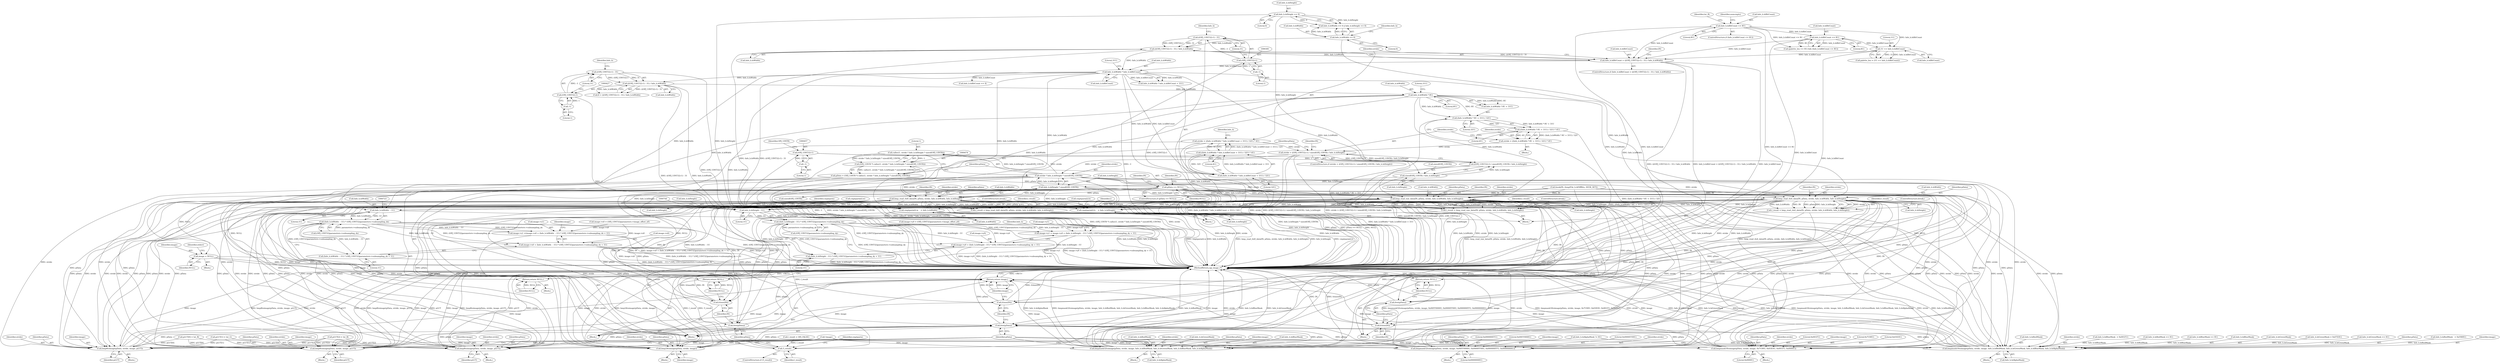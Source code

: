 digraph "0_openjpeg_da940424816e11d624362ce080bc026adffa26e8@API" {
"1000475" [label="(Call,calloc(1, stride * Info_h.biHeight * sizeof(OPJ_UINT8)))"];
"1000477" [label="(Call,stride * Info_h.biHeight * sizeof(OPJ_UINT8))"];
"1000453" [label="(Call,stride > ((OPJ_UINT32)-1) / sizeof(OPJ_UINT8) / Info_h.biHeight)"];
"1000393" [label="(Call,stride = ((Info_h.biWidth * Info_h.biBitCount + 31U) / 32U) * 4U)"];
"1000395" [label="(Call,((Info_h.biWidth * Info_h.biBitCount + 31U) / 32U) * 4U)"];
"1000396" [label="(Call,(Info_h.biWidth * Info_h.biBitCount + 31U) / 32U)"];
"1000398" [label="(Call,Info_h.biWidth * Info_h.biBitCount)"];
"1000378" [label="(Call,(((OPJ_UINT32)-1) - 31) / Info_h.biWidth)"];
"1000379" [label="(Call,((OPJ_UINT32)-1) - 31)"];
"1000380" [label="(Call,(OPJ_UINT32)-1)"];
"1000382" [label="(Call,-1)"];
"1000358" [label="(Call,Info_h.biWidth == 0)"];
"1000374" [label="(Call,Info_h.biBitCount > (((OPJ_UINT32)-1) - 31) / Info_h.biWidth)"];
"1000253" [label="(Call,1U << Info_h.biBitCount)"];
"1000205" [label="(Call,Info_h.biBitCount <= 8U)"];
"1000245" [label="(Call,Info_h.biBitCount <= 8U)"];
"1000439" [label="(Call,stride = ((Info_h.biWidth * 8U + 31U) / 32U) * 4U)"];
"1000441" [label="(Call,((Info_h.biWidth * 8U + 31U) / 32U) * 4U)"];
"1000442" [label="(Call,(Info_h.biWidth * 8U + 31U) / 32U)"];
"1000444" [label="(Call,Info_h.biWidth * 8U)"];
"1000424" [label="(Call,(((OPJ_UINT32)-1) - 31) / Info_h.biWidth)"];
"1000425" [label="(Call,((OPJ_UINT32)-1) - 31)"];
"1000426" [label="(Call,(OPJ_UINT32)-1)"];
"1000428" [label="(Call,-1)"];
"1000455" [label="(Call,((OPJ_UINT32)-1) / sizeof(OPJ_UINT8) / Info_h.biHeight)"];
"1000456" [label="(Call,(OPJ_UINT32)-1)"];
"1000458" [label="(Call,-1)"];
"1000460" [label="(Call,sizeof(OPJ_UINT8) / Info_h.biHeight)"];
"1000363" [label="(Call,Info_h.biHeight == 0)"];
"1000479" [label="(Call,Info_h.biHeight * sizeof(OPJ_UINT8))"];
"1000473" [label="(Call,(OPJ_UINT8 *) calloc(1, stride * Info_h.biHeight * sizeof(OPJ_UINT8)))"];
"1000471" [label="(Call,pData = (OPJ_UINT8 *) calloc(1, stride * Info_h.biHeight * sizeof(OPJ_UINT8)))"];
"1000486" [label="(Call,pData == NULL)"];
"1000492" [label="(Return,return NULL;)"];
"1000515" [label="(Call,bmp_read_raw_data(IN, pData, stride, Info_h.biWidth, Info_h.biHeight))"];
"1000513" [label="(Call,l_result = bmp_read_raw_data(IN, pData, stride, Info_h.biWidth, Info_h.biHeight))"];
"1000563" [label="(Call,!l_result)"];
"1000566" [label="(Call,free(pData))"];
"1000568" [label="(Call,fclose(IN))"];
"1000633" [label="(Call,cmptparm[i].w    = Info_h.biWidth)"];
"1000642" [label="(Call,cmptparm[i].h    = Info_h.biHeight)"];
"1000669" [label="(Call,fclose(IN))"];
"1000671" [label="(Call,free(pData))"];
"1000717" [label="(Call,Info_h.biWidth  - 1U)"];
"1000716" [label="(Call,(Info_h.biWidth  - 1U) * (OPJ_UINT32)parameters->subsampling_dx)"];
"1000707" [label="(Call,image->x1 =\timage->x0 + (Info_h.biWidth  - 1U) * (OPJ_UINT32)parameters->subsampling_dx + 1U)"];
"1000711" [label="(Call,image->x0 + (Info_h.biWidth  - 1U) * (OPJ_UINT32)parameters->subsampling_dx + 1U)"];
"1000715" [label="(Call,(Info_h.biWidth  - 1U) * (OPJ_UINT32)parameters->subsampling_dx + 1U)"];
"1000738" [label="(Call,Info_h.biHeight - 1U)"];
"1000737" [label="(Call,(Info_h.biHeight - 1U) * (OPJ_UINT32)parameters->subsampling_dy)"];
"1000728" [label="(Call,image->y1 = image->y0 + (Info_h.biHeight - 1U) * (OPJ_UINT32)parameters->subsampling_dy + 1U)"];
"1000732" [label="(Call,image->y0 + (Info_h.biHeight - 1U) * (OPJ_UINT32)parameters->subsampling_dy + 1U)"];
"1000736" [label="(Call,(Info_h.biHeight - 1U) * (OPJ_UINT32)parameters->subsampling_dy + 1U)"];
"1000762" [label="(Call,bmp24toimage(pData, stride, image))"];
"1000974" [label="(Call,free(pData))"];
"1000978" [label="(Return,return image;)"];
"1000780" [label="(Call,bmp8toimage(pData, stride, image, pLUT))"];
"1000799" [label="(Call,bmp8toimage(pData, stride, image, pLUT))"];
"1000818" [label="(Call,bmp8toimage(pData, stride, image, pLUT))"];
"1000837" [label="(Call,bmpmask32toimage(pData, stride, image, 0x00FF0000U, 0x0000FF00U, 0x000000FFU, 0x00000000U))"];
"1000859" [label="(Call,bmpmask32toimage(pData, stride, image, Info_h.biRedMask, Info_h.biGreenMask, Info_h.biBlueMask, Info_h.biAlphaMask))"];
"1000889" [label="(Call,bmpmask16toimage(pData, stride, image, 0x7C00U, 0x03E0U, 0x001FU, 0x0000U))"];
"1000945" [label="(Call,bmpmask16toimage(pData, stride, image, Info_h.biRedMask, Info_h.biGreenMask, Info_h.biBlueMask, Info_h.biAlphaMask))"];
"1000976" [label="(Call,fclose(IN))"];
"1000529" [label="(Call,bmp_read_rle8_data(IN, pData, stride, Info_h.biWidth, Info_h.biHeight))"];
"1000527" [label="(Call,l_result = bmp_read_rle8_data(IN, pData, stride, Info_h.biWidth, Info_h.biHeight))"];
"1000543" [label="(Call,bmp_read_rle4_data(IN, pData, stride, Info_h.biWidth, Info_h.biHeight))"];
"1000541" [label="(Call,l_result = bmp_read_rle4_data(IN, pData, stride, Info_h.biWidth, Info_h.biHeight))"];
"1000570" [label="(Return,return NULL;)"];
"1000673" [label="(Return,return NULL;)"];
"1000965" [label="(Call,image = NULL)"];
"1000779" [label="(Block,)"];
"1000742" [label="(Literal,1U)"];
"1000533" [label="(Call,Info_h.biWidth)"];
"1000645" [label="(Identifier,cmptparm)"];
"1000339" [label="(Identifier,numcmpts)"];
"1000568" [label="(Call,fclose(IN))"];
"1000412" [label="(Identifier,Info_h)"];
"1000780" [label="(Call,bmp8toimage(pData, stride, image, pLUT))"];
"1000546" [label="(Identifier,stride)"];
"1000255" [label="(Call,Info_h.biBitCount)"];
"1000541" [label="(Call,l_result = bmp_read_rle4_data(IN, pData, stride, Info_h.biWidth, Info_h.biHeight))"];
"1000977" [label="(Identifier,IN)"];
"1000913" [label="(Call,Info_h.biRedMask == 0U)"];
"1000966" [label="(Identifier,image)"];
"1000246" [label="(Call,Info_h.biBitCount)"];
"1000539" [label="(ControlStructure,break;)"];
"1000732" [label="(Call,image->y0 + (Info_h.biHeight - 1U) * (OPJ_UINT32)parameters->subsampling_dy + 1U)"];
"1000728" [label="(Call,image->y1 = image->y0 + (Info_h.biHeight - 1U) * (OPJ_UINT32)parameters->subsampling_dy + 1U)"];
"1000495" [label="(Identifier,IN)"];
"1000448" [label="(Literal,8U)"];
"1000488" [label="(Identifier,NULL)"];
"1000782" [label="(Identifier,stride)"];
"1000406" [label="(Literal,32U)"];
"1000801" [label="(Identifier,stride)"];
"1000563" [label="(Call,!l_result)"];
"1000515" [label="(Call,bmp_read_raw_data(IN, pData, stride, Info_h.biWidth, Info_h.biHeight))"];
"1000890" [label="(Identifier,pData)"];
"1000924" [label="(Call,Info_h.biBlueMask == 0U)"];
"1000386" [label="(Identifier,Info_h)"];
"1000489" [label="(Block,)"];
"1000858" [label="(Block,)"];
"1000530" [label="(Identifier,IN)"];
"1000444" [label="(Call,Info_h.biWidth * 8U)"];
"1000711" [label="(Call,image->x0 + (Info_h.biWidth  - 1U) * (OPJ_UINT32)parameters->subsampling_dx + 1U)"];
"1000910" [label="(Block,)"];
"1000861" [label="(Identifier,stride)"];
"1000462" [label="(Identifier,OPJ_UINT8)"];
"1000443" [label="(Call,Info_h.biWidth * 8U + 31U)"];
"1000689" [label="(Call,image->x0 = (OPJ_UINT32)parameters->image_offset_x0)"];
"1000359" [label="(Call,Info_h.biWidth)"];
"1000838" [label="(Identifier,pData)"];
"1000570" [label="(Return,return NULL;)"];
"1000836" [label="(Block,)"];
"1000753" [label="(Identifier,Info_h)"];
"1000367" [label="(Literal,0)"];
"1000955" [label="(Call,Info_h.biBlueMask)"];
"1000974" [label="(Call,free(pData))"];
"1000249" [label="(Literal,8U)"];
"1000566" [label="(Call,free(pData))"];
"1000891" [label="(Identifier,stride)"];
"1000124" [label="(Block,)"];
"1000430" [label="(Literal,31)"];
"1000707" [label="(Call,image->x1 =\timage->x0 + (Info_h.biWidth  - 1U) * (OPJ_UINT32)parameters->subsampling_dx + 1U)"];
"1000442" [label="(Call,(Info_h.biWidth * 8U + 31U) / 32U)"];
"1000424" [label="(Call,(((OPJ_UINT32)-1) - 31) / Info_h.biWidth)"];
"1000762" [label="(Call,bmp24toimage(pData, stride, image))"];
"1000397" [label="(Call,Info_h.biWidth * Info_h.biBitCount + 31U)"];
"1000456" [label="(Call,(OPJ_UINT32)-1)"];
"1000818" [label="(Call,bmp8toimage(pData, stride, image, pLUT))"];
"1000761" [label="(Block,)"];
"1000571" [label="(Identifier,NULL)"];
"1000516" [label="(Identifier,IN)"];
"1000384" [label="(Literal,31)"];
"1000952" [label="(Call,Info_h.biGreenMask)"];
"1000440" [label="(Identifier,stride)"];
"1000718" [label="(Call,Info_h.biWidth)"];
"1000975" [label="(Identifier,pData)"];
"1000562" [label="(ControlStructure,if (!l_result))"];
"1000410" [label="(Call,Info_h.biBitCount == 4)"];
"1000483" [label="(Call,sizeof(OPJ_UINT8))"];
"1000477" [label="(Call,stride * Info_h.biHeight * sizeof(OPJ_UINT8))"];
"1000748" [label="(Literal,1U)"];
"1000522" [label="(Call,Info_h.biHeight)"];
"1000666" [label="(Call,!image)"];
"1000965" [label="(Call,image = NULL)"];
"1000379" [label="(Call,((OPJ_UINT32)-1) - 31)"];
"1000945" [label="(Call,bmpmask16toimage(pData, stride, image, Info_h.biRedMask, Info_h.biGreenMask, Info_h.biBlueMask, Info_h.biAlphaMask))"];
"1000491" [label="(Identifier,IN)"];
"1000980" [label="(MethodReturn,opj_image_t*)"];
"1000472" [label="(Identifier,pData)"];
"1000452" [label="(ControlStructure,if (stride > ((OPJ_UINT32)-1) / sizeof(OPJ_UINT8) / Info_h.biHeight))"];
"1000478" [label="(Identifier,stride)"];
"1000380" [label="(Call,(OPJ_UINT32)-1)"];
"1000518" [label="(Identifier,stride)"];
"1000493" [label="(Identifier,NULL)"];
"1000363" [label="(Call,Info_h.biHeight == 0)"];
"1000162" [label="(Call,pLUT[2] = lut_B)"];
"1000866" [label="(Call,Info_h.biGreenMask)"];
"1000519" [label="(Call,Info_h.biWidth)"];
"1000485" [label="(ControlStructure,if (pData == NULL))"];
"1000536" [label="(Call,Info_h.biHeight)"];
"1000547" [label="(Call,Info_h.biWidth)"];
"1000935" [label="(Call,Info_h.biGreenMask = 0x07E0U)"];
"1000783" [label="(Identifier,image)"];
"1000375" [label="(Call,Info_h.biBitCount)"];
"1000958" [label="(Call,Info_h.biAlphaMask)"];
"1000729" [label="(Call,image->y1)"];
"1000860" [label="(Identifier,pData)"];
"1000390" [label="(Identifier,IN)"];
"1000396" [label="(Call,(Info_h.biWidth * Info_h.biBitCount + 31U) / 32U)"];
"1000206" [label="(Call,Info_h.biBitCount)"];
"1000784" [label="(Identifier,pLUT)"];
"1000393" [label="(Call,stride = ((Info_h.biWidth * Info_h.biBitCount + 31U) / 32U) * 4U)"];
"1000821" [label="(Identifier,image)"];
"1000455" [label="(Call,((OPJ_UINT32)-1) / sizeof(OPJ_UINT8) / Info_h.biHeight)"];
"1000844" [label="(Literal,0x00000000U)"];
"1000460" [label="(Call,sizeof(OPJ_UINT8) / Info_h.biHeight)"];
"1000588" [label="(Identifier,i)"];
"1000896" [label="(Literal,0x0000U)"];
"1000475" [label="(Call,calloc(1, stride * Info_h.biHeight * sizeof(OPJ_UINT8)))"];
"1000545" [label="(Identifier,pData)"];
"1000919" [label="(Call,Info_h.biGreenMask == 0U)"];
"1000451" [label="(Literal,4U)"];
"1000716" [label="(Call,(Info_h.biWidth  - 1U) * (OPJ_UINT32)parameters->subsampling_dx)"];
"1000764" [label="(Identifier,stride)"];
"1000736" [label="(Call,(Info_h.biHeight - 1U) * (OPJ_UINT32)parameters->subsampling_dy + 1U)"];
"1000487" [label="(Identifier,pData)"];
"1000765" [label="(Identifier,image)"];
"1000402" [label="(Call,Info_h.biBitCount)"];
"1000479" [label="(Call,Info_h.biHeight * sizeof(OPJ_UINT8))"];
"1000589" [label="(Block,)"];
"1000862" [label="(Identifier,image)"];
"1000843" [label="(Literal,0x000000FFU)"];
"1000895" [label="(Literal,0x001FU)"];
"1000962" [label="(Block,)"];
"1000480" [label="(Call,Info_h.biHeight)"];
"1000445" [label="(Call,Info_h.biWidth)"];
"1000841" [label="(Literal,0x00FF0000U)"];
"1000394" [label="(Identifier,stride)"];
"1000840" [label="(Identifier,image)"];
"1000763" [label="(Identifier,pData)"];
"1000431" [label="(Call,Info_h.biWidth)"];
"1000708" [label="(Call,image->x1)"];
"1000803" [label="(Identifier,pLUT)"];
"1000498" [label="(Call,fseek(IN, (long)File_h.bfOffBits, SEEK_SET))"];
"1000820" [label="(Identifier,stride)"];
"1000733" [label="(Call,image->y0)"];
"1000373" [label="(ControlStructure,if (Info_h.biBitCount > (((OPJ_UINT32)-1) - 31) / Info_h.biWidth))"];
"1000544" [label="(Identifier,IN)"];
"1000967" [label="(Identifier,NULL)"];
"1000425" [label="(Call,((OPJ_UINT32)-1) - 31)"];
"1000553" [label="(ControlStructure,break;)"];
"1000426" [label="(Call,(OPJ_UINT32)-1)"];
"1000458" [label="(Call,-1)"];
"1000205" [label="(Call,Info_h.biBitCount <= 8U)"];
"1000668" [label="(Block,)"];
"1000441" [label="(Call,((Info_h.biWidth * 8U + 31U) / 32U) * 4U)"];
"1000639" [label="(Call,Info_h.biWidth)"];
"1000892" [label="(Identifier,image)"];
"1000869" [label="(Call,Info_h.biBlueMask)"];
"1000449" [label="(Literal,31U)"];
"1000532" [label="(Identifier,stride)"];
"1000737" [label="(Call,(Info_h.biHeight - 1U) * (OPJ_UINT32)parameters->subsampling_dy)"];
"1000529" [label="(Call,bmp_read_rle8_data(IN, pData, stride, Info_h.biWidth, Info_h.biHeight))"];
"1000670" [label="(Identifier,IN)"];
"1000802" [label="(Identifier,image)"];
"1000819" [label="(Identifier,pData)"];
"1000669" [label="(Call,fclose(IN))"];
"1000564" [label="(Identifier,l_result)"];
"1000514" [label="(Identifier,l_result)"];
"1000946" [label="(Identifier,pData)"];
"1000429" [label="(Literal,1)"];
"1000888" [label="(Block,)"];
"1000799" [label="(Call,bmp8toimage(pData, stride, image, pLUT))"];
"1000378" [label="(Call,(((OPJ_UINT32)-1) - 31) / Info_h.biWidth)"];
"1000241" [label="(Call,(palette_len == 0U) && (Info_h.biBitCount <= 8U))"];
"1000476" [label="(Literal,1)"];
"1000428" [label="(Call,-1)"];
"1000712" [label="(Call,image->x0)"];
"1000405" [label="(Literal,31U)"];
"1000253" [label="(Call,1U << Info_h.biBitCount)"];
"1000800" [label="(Identifier,pData)"];
"1000721" [label="(Literal,1U)"];
"1000842" [label="(Literal,0x0000FF00U)"];
"1000674" [label="(Identifier,NULL)"];
"1000930" [label="(Call,Info_h.biRedMask   = 0xF800U)"];
"1000633" [label="(Call,cmptparm[i].w    = Info_h.biWidth)"];
"1000517" [label="(Identifier,pData)"];
"1000245" [label="(Call,Info_h.biBitCount <= 8U)"];
"1000357" [label="(Call,Info_h.biWidth == 0 || Info_h.biHeight == 0)"];
"1000673" [label="(Return,return NULL;)"];
"1000450" [label="(Literal,32U)"];
"1000822" [label="(Identifier,pLUT)"];
"1000157" [label="(Call,pLUT[1] = lut_G)"];
"1000859" [label="(Call,bmpmask32toimage(pData, stride, image, Info_h.biRedMask, Info_h.biGreenMask, Info_h.biBlueMask, Info_h.biAlphaMask))"];
"1000969" [label="(Identifier,stderr)"];
"1000439" [label="(Call,stride = ((Info_h.biWidth * 8U + 31U) / 32U) * 4U)"];
"1000717" [label="(Call,Info_h.biWidth  - 1U)"];
"1000698" [label="(Call,image->y0 = (OPJ_UINT32)parameters->image_offset_y0)"];
"1000492" [label="(Return,return NULL;)"];
"1000463" [label="(Call,Info_h.biHeight)"];
"1000722" [label="(Call,(OPJ_UINT32)parameters->subsampling_dx)"];
"1000209" [label="(Literal,8U)"];
"1000525" [label="(ControlStructure,break;)"];
"1000727" [label="(Literal,1U)"];
"1000382" [label="(Call,-1)"];
"1000558" [label="(Call,l_result = OPJ_FALSE)"];
"1000642" [label="(Call,cmptparm[i].h    = Info_h.biHeight)"];
"1000738" [label="(Call,Info_h.biHeight - 1U)"];
"1000893" [label="(Literal,0x7C00U)"];
"1000543" [label="(Call,bmp_read_rle4_data(IN, pData, stride, Info_h.biWidth, Info_h.biHeight))"];
"1000468" [label="(Identifier,IN)"];
"1000422" [label="(Call,8 > (((OPJ_UINT32)-1) - 31) / Info_h.biWidth)"];
"1000527" [label="(Call,l_result = bmp_read_rle8_data(IN, pData, stride, Info_h.biWidth, Info_h.biHeight))"];
"1000398" [label="(Call,Info_h.biWidth * Info_h.biBitCount)"];
"1000978" [label="(Return,return image;)"];
"1000743" [label="(Call,(OPJ_UINT32)parameters->subsampling_dy)"];
"1000364" [label="(Call,Info_h.biHeight)"];
"1000565" [label="(Block,)"];
"1000817" [label="(Block,)"];
"1000948" [label="(Identifier,image)"];
"1000569" [label="(Identifier,IN)"];
"1000471" [label="(Call,pData = (OPJ_UINT8 *) calloc(1, stride * Info_h.biHeight * sizeof(OPJ_UINT8)))"];
"1000407" [label="(Literal,4U)"];
"1000531" [label="(Identifier,pData)"];
"1000383" [label="(Literal,1)"];
"1000839" [label="(Identifier,stride)"];
"1000949" [label="(Call,Info_h.biRedMask)"];
"1000214" [label="(Identifier,lut_R)"];
"1000348" [label="(Call,Info_h.biAlphaMask != 0U)"];
"1000454" [label="(Identifier,stride)"];
"1000567" [label="(Identifier,pData)"];
"1000715" [label="(Call,(Info_h.biWidth  - 1U) * (OPJ_UINT32)parameters->subsampling_dx + 1U)"];
"1000513" [label="(Call,l_result = bmp_read_raw_data(IN, pData, stride, Info_h.biWidth, Info_h.biHeight))"];
"1000575" [label="(Identifier,cmptparm)"];
"1000251" [label="(Call,palette_len = (1U << Info_h.biBitCount))"];
"1000254" [label="(Literal,1U)"];
"1000798" [label="(Block,)"];
"1000542" [label="(Identifier,l_result)"];
"1000634" [label="(Call,cmptparm[i].w)"];
"1000432" [label="(Identifier,Info_h)"];
"1000459" [label="(Literal,1)"];
"1000894" [label="(Literal,0x03E0U)"];
"1000453" [label="(Call,stride > ((OPJ_UINT32)-1) / sizeof(OPJ_UINT8) / Info_h.biHeight)"];
"1000362" [label="(Literal,0)"];
"1000399" [label="(Call,Info_h.biWidth)"];
"1000486" [label="(Call,pData == NULL)"];
"1000979" [label="(Identifier,image)"];
"1000152" [label="(Call,pLUT[0] = lut_R)"];
"1000550" [label="(Call,Info_h.biHeight)"];
"1000420" [label="(Block,)"];
"1000781" [label="(Identifier,pData)"];
"1000385" [label="(Call,Info_h.biWidth)"];
"1000643" [label="(Call,cmptparm[i].h)"];
"1000872" [label="(Call,Info_h.biAlphaMask)"];
"1000889" [label="(Call,bmpmask16toimage(pData, stride, image, 0x7C00U, 0x03E0U, 0x001FU, 0x0000U))"];
"1000358" [label="(Call,Info_h.biWidth == 0)"];
"1000739" [label="(Call,Info_h.biHeight)"];
"1000837" [label="(Call,bmpmask32toimage(pData, stride, image, 0x00FF0000U, 0x0000FF00U, 0x000000FFU, 0x00000000U))"];
"1000648" [label="(Call,Info_h.biHeight)"];
"1000947" [label="(Identifier,stride)"];
"1000940" [label="(Call,Info_h.biBlueMask  = 0x001FU)"];
"1000671" [label="(Call,free(pData))"];
"1000730" [label="(Identifier,image)"];
"1000473" [label="(Call,(OPJ_UINT8 *) calloc(1, stride * Info_h.biHeight * sizeof(OPJ_UINT8)))"];
"1000510" [label="(Block,)"];
"1000863" [label="(Call,Info_h.biRedMask)"];
"1000461" [label="(Call,sizeof(OPJ_UINT8))"];
"1000204" [label="(ControlStructure,if (Info_h.biBitCount <= 8U))"];
"1000365" [label="(Identifier,Info_h)"];
"1000976" [label="(Call,fclose(IN))"];
"1000528" [label="(Identifier,l_result)"];
"1000374" [label="(Call,Info_h.biBitCount > (((OPJ_UINT32)-1) - 31) / Info_h.biWidth)"];
"1000395" [label="(Call,((Info_h.biWidth * Info_h.biBitCount + 31U) / 32U) * 4U)"];
"1000672" [label="(Identifier,pData)"];
"1000475" -> "1000473"  [label="AST: "];
"1000475" -> "1000477"  [label="CFG: "];
"1000476" -> "1000475"  [label="AST: "];
"1000477" -> "1000475"  [label="AST: "];
"1000473" -> "1000475"  [label="CFG: "];
"1000475" -> "1000980"  [label="DDG: stride * Info_h.biHeight * sizeof(OPJ_UINT8)"];
"1000475" -> "1000473"  [label="DDG: 1"];
"1000475" -> "1000473"  [label="DDG: stride * Info_h.biHeight * sizeof(OPJ_UINT8)"];
"1000477" -> "1000475"  [label="DDG: stride"];
"1000477" -> "1000475"  [label="DDG: Info_h.biHeight * sizeof(OPJ_UINT8)"];
"1000477" -> "1000479"  [label="CFG: "];
"1000478" -> "1000477"  [label="AST: "];
"1000479" -> "1000477"  [label="AST: "];
"1000477" -> "1000980"  [label="DDG: Info_h.biHeight * sizeof(OPJ_UINT8)"];
"1000477" -> "1000980"  [label="DDG: stride"];
"1000453" -> "1000477"  [label="DDG: stride"];
"1000479" -> "1000477"  [label="DDG: Info_h.biHeight"];
"1000477" -> "1000515"  [label="DDG: stride"];
"1000477" -> "1000529"  [label="DDG: stride"];
"1000477" -> "1000543"  [label="DDG: stride"];
"1000477" -> "1000762"  [label="DDG: stride"];
"1000477" -> "1000780"  [label="DDG: stride"];
"1000477" -> "1000799"  [label="DDG: stride"];
"1000477" -> "1000818"  [label="DDG: stride"];
"1000477" -> "1000837"  [label="DDG: stride"];
"1000477" -> "1000859"  [label="DDG: stride"];
"1000477" -> "1000889"  [label="DDG: stride"];
"1000477" -> "1000945"  [label="DDG: stride"];
"1000453" -> "1000452"  [label="AST: "];
"1000453" -> "1000455"  [label="CFG: "];
"1000454" -> "1000453"  [label="AST: "];
"1000455" -> "1000453"  [label="AST: "];
"1000468" -> "1000453"  [label="CFG: "];
"1000472" -> "1000453"  [label="CFG: "];
"1000453" -> "1000980"  [label="DDG: ((OPJ_UINT32)-1) / sizeof(OPJ_UINT8) / Info_h.biHeight"];
"1000453" -> "1000980"  [label="DDG: stride > ((OPJ_UINT32)-1) / sizeof(OPJ_UINT8) / Info_h.biHeight"];
"1000453" -> "1000980"  [label="DDG: stride"];
"1000393" -> "1000453"  [label="DDG: stride"];
"1000439" -> "1000453"  [label="DDG: stride"];
"1000455" -> "1000453"  [label="DDG: (OPJ_UINT32)-1"];
"1000455" -> "1000453"  [label="DDG: sizeof(OPJ_UINT8) / Info_h.biHeight"];
"1000393" -> "1000124"  [label="AST: "];
"1000393" -> "1000395"  [label="CFG: "];
"1000394" -> "1000393"  [label="AST: "];
"1000395" -> "1000393"  [label="AST: "];
"1000412" -> "1000393"  [label="CFG: "];
"1000393" -> "1000980"  [label="DDG: stride"];
"1000393" -> "1000980"  [label="DDG: ((Info_h.biWidth * Info_h.biBitCount + 31U) / 32U) * 4U"];
"1000395" -> "1000393"  [label="DDG: (Info_h.biWidth * Info_h.biBitCount + 31U) / 32U"];
"1000395" -> "1000393"  [label="DDG: 4U"];
"1000395" -> "1000407"  [label="CFG: "];
"1000396" -> "1000395"  [label="AST: "];
"1000407" -> "1000395"  [label="AST: "];
"1000395" -> "1000980"  [label="DDG: (Info_h.biWidth * Info_h.biBitCount + 31U) / 32U"];
"1000396" -> "1000395"  [label="DDG: Info_h.biWidth * Info_h.biBitCount + 31U"];
"1000396" -> "1000395"  [label="DDG: 32U"];
"1000396" -> "1000406"  [label="CFG: "];
"1000397" -> "1000396"  [label="AST: "];
"1000406" -> "1000396"  [label="AST: "];
"1000407" -> "1000396"  [label="CFG: "];
"1000396" -> "1000980"  [label="DDG: Info_h.biWidth * Info_h.biBitCount + 31U"];
"1000398" -> "1000396"  [label="DDG: Info_h.biWidth"];
"1000398" -> "1000396"  [label="DDG: Info_h.biBitCount"];
"1000398" -> "1000397"  [label="AST: "];
"1000398" -> "1000402"  [label="CFG: "];
"1000399" -> "1000398"  [label="AST: "];
"1000402" -> "1000398"  [label="AST: "];
"1000405" -> "1000398"  [label="CFG: "];
"1000398" -> "1000980"  [label="DDG: Info_h.biWidth"];
"1000398" -> "1000397"  [label="DDG: Info_h.biWidth"];
"1000398" -> "1000397"  [label="DDG: Info_h.biBitCount"];
"1000378" -> "1000398"  [label="DDG: Info_h.biWidth"];
"1000374" -> "1000398"  [label="DDG: Info_h.biBitCount"];
"1000398" -> "1000410"  [label="DDG: Info_h.biBitCount"];
"1000398" -> "1000424"  [label="DDG: Info_h.biWidth"];
"1000398" -> "1000515"  [label="DDG: Info_h.biWidth"];
"1000398" -> "1000529"  [label="DDG: Info_h.biWidth"];
"1000398" -> "1000543"  [label="DDG: Info_h.biWidth"];
"1000398" -> "1000633"  [label="DDG: Info_h.biWidth"];
"1000398" -> "1000717"  [label="DDG: Info_h.biWidth"];
"1000378" -> "1000374"  [label="AST: "];
"1000378" -> "1000385"  [label="CFG: "];
"1000379" -> "1000378"  [label="AST: "];
"1000385" -> "1000378"  [label="AST: "];
"1000374" -> "1000378"  [label="CFG: "];
"1000378" -> "1000980"  [label="DDG: ((OPJ_UINT32)-1) - 31"];
"1000378" -> "1000980"  [label="DDG: Info_h.biWidth"];
"1000378" -> "1000374"  [label="DDG: ((OPJ_UINT32)-1) - 31"];
"1000378" -> "1000374"  [label="DDG: Info_h.biWidth"];
"1000379" -> "1000378"  [label="DDG: (OPJ_UINT32)-1"];
"1000379" -> "1000378"  [label="DDG: 31"];
"1000358" -> "1000378"  [label="DDG: Info_h.biWidth"];
"1000379" -> "1000384"  [label="CFG: "];
"1000380" -> "1000379"  [label="AST: "];
"1000384" -> "1000379"  [label="AST: "];
"1000386" -> "1000379"  [label="CFG: "];
"1000379" -> "1000980"  [label="DDG: (OPJ_UINT32)-1"];
"1000380" -> "1000379"  [label="DDG: -1"];
"1000380" -> "1000382"  [label="CFG: "];
"1000381" -> "1000380"  [label="AST: "];
"1000382" -> "1000380"  [label="AST: "];
"1000384" -> "1000380"  [label="CFG: "];
"1000380" -> "1000980"  [label="DDG: -1"];
"1000382" -> "1000380"  [label="DDG: 1"];
"1000382" -> "1000383"  [label="CFG: "];
"1000383" -> "1000382"  [label="AST: "];
"1000358" -> "1000357"  [label="AST: "];
"1000358" -> "1000362"  [label="CFG: "];
"1000359" -> "1000358"  [label="AST: "];
"1000362" -> "1000358"  [label="AST: "];
"1000365" -> "1000358"  [label="CFG: "];
"1000357" -> "1000358"  [label="CFG: "];
"1000358" -> "1000980"  [label="DDG: Info_h.biWidth"];
"1000358" -> "1000357"  [label="DDG: Info_h.biWidth"];
"1000358" -> "1000357"  [label="DDG: 0"];
"1000374" -> "1000373"  [label="AST: "];
"1000375" -> "1000374"  [label="AST: "];
"1000390" -> "1000374"  [label="CFG: "];
"1000394" -> "1000374"  [label="CFG: "];
"1000374" -> "1000980"  [label="DDG: Info_h.biBitCount"];
"1000374" -> "1000980"  [label="DDG: (((OPJ_UINT32)-1) - 31) / Info_h.biWidth"];
"1000374" -> "1000980"  [label="DDG: Info_h.biBitCount > (((OPJ_UINT32)-1) - 31) / Info_h.biWidth"];
"1000253" -> "1000374"  [label="DDG: Info_h.biBitCount"];
"1000205" -> "1000374"  [label="DDG: Info_h.biBitCount"];
"1000245" -> "1000374"  [label="DDG: Info_h.biBitCount"];
"1000253" -> "1000251"  [label="AST: "];
"1000253" -> "1000255"  [label="CFG: "];
"1000254" -> "1000253"  [label="AST: "];
"1000255" -> "1000253"  [label="AST: "];
"1000251" -> "1000253"  [label="CFG: "];
"1000253" -> "1000980"  [label="DDG: Info_h.biBitCount"];
"1000253" -> "1000251"  [label="DDG: 1U"];
"1000253" -> "1000251"  [label="DDG: Info_h.biBitCount"];
"1000205" -> "1000253"  [label="DDG: Info_h.biBitCount"];
"1000245" -> "1000253"  [label="DDG: Info_h.biBitCount"];
"1000205" -> "1000204"  [label="AST: "];
"1000205" -> "1000209"  [label="CFG: "];
"1000206" -> "1000205"  [label="AST: "];
"1000209" -> "1000205"  [label="AST: "];
"1000214" -> "1000205"  [label="CFG: "];
"1000339" -> "1000205"  [label="CFG: "];
"1000205" -> "1000980"  [label="DDG: Info_h.biBitCount"];
"1000205" -> "1000980"  [label="DDG: Info_h.biBitCount <= 8U"];
"1000205" -> "1000241"  [label="DDG: Info_h.biBitCount <= 8U"];
"1000205" -> "1000245"  [label="DDG: Info_h.biBitCount"];
"1000245" -> "1000241"  [label="AST: "];
"1000245" -> "1000249"  [label="CFG: "];
"1000246" -> "1000245"  [label="AST: "];
"1000249" -> "1000245"  [label="AST: "];
"1000241" -> "1000245"  [label="CFG: "];
"1000245" -> "1000980"  [label="DDG: Info_h.biBitCount"];
"1000245" -> "1000241"  [label="DDG: Info_h.biBitCount"];
"1000245" -> "1000241"  [label="DDG: 8U"];
"1000439" -> "1000420"  [label="AST: "];
"1000439" -> "1000441"  [label="CFG: "];
"1000440" -> "1000439"  [label="AST: "];
"1000441" -> "1000439"  [label="AST: "];
"1000454" -> "1000439"  [label="CFG: "];
"1000439" -> "1000980"  [label="DDG: ((Info_h.biWidth * 8U + 31U) / 32U) * 4U"];
"1000441" -> "1000439"  [label="DDG: (Info_h.biWidth * 8U + 31U) / 32U"];
"1000441" -> "1000439"  [label="DDG: 4U"];
"1000441" -> "1000451"  [label="CFG: "];
"1000442" -> "1000441"  [label="AST: "];
"1000451" -> "1000441"  [label="AST: "];
"1000441" -> "1000980"  [label="DDG: (Info_h.biWidth * 8U + 31U) / 32U"];
"1000442" -> "1000441"  [label="DDG: Info_h.biWidth * 8U + 31U"];
"1000442" -> "1000441"  [label="DDG: 32U"];
"1000442" -> "1000450"  [label="CFG: "];
"1000443" -> "1000442"  [label="AST: "];
"1000450" -> "1000442"  [label="AST: "];
"1000451" -> "1000442"  [label="CFG: "];
"1000442" -> "1000980"  [label="DDG: Info_h.biWidth * 8U + 31U"];
"1000444" -> "1000442"  [label="DDG: Info_h.biWidth"];
"1000444" -> "1000442"  [label="DDG: 8U"];
"1000444" -> "1000443"  [label="AST: "];
"1000444" -> "1000448"  [label="CFG: "];
"1000445" -> "1000444"  [label="AST: "];
"1000448" -> "1000444"  [label="AST: "];
"1000449" -> "1000444"  [label="CFG: "];
"1000444" -> "1000980"  [label="DDG: Info_h.biWidth"];
"1000444" -> "1000443"  [label="DDG: Info_h.biWidth"];
"1000444" -> "1000443"  [label="DDG: 8U"];
"1000424" -> "1000444"  [label="DDG: Info_h.biWidth"];
"1000444" -> "1000515"  [label="DDG: Info_h.biWidth"];
"1000444" -> "1000529"  [label="DDG: Info_h.biWidth"];
"1000444" -> "1000543"  [label="DDG: Info_h.biWidth"];
"1000444" -> "1000633"  [label="DDG: Info_h.biWidth"];
"1000444" -> "1000717"  [label="DDG: Info_h.biWidth"];
"1000424" -> "1000422"  [label="AST: "];
"1000424" -> "1000431"  [label="CFG: "];
"1000425" -> "1000424"  [label="AST: "];
"1000431" -> "1000424"  [label="AST: "];
"1000422" -> "1000424"  [label="CFG: "];
"1000424" -> "1000980"  [label="DDG: ((OPJ_UINT32)-1) - 31"];
"1000424" -> "1000980"  [label="DDG: Info_h.biWidth"];
"1000424" -> "1000422"  [label="DDG: ((OPJ_UINT32)-1) - 31"];
"1000424" -> "1000422"  [label="DDG: Info_h.biWidth"];
"1000425" -> "1000424"  [label="DDG: (OPJ_UINT32)-1"];
"1000425" -> "1000424"  [label="DDG: 31"];
"1000425" -> "1000430"  [label="CFG: "];
"1000426" -> "1000425"  [label="AST: "];
"1000430" -> "1000425"  [label="AST: "];
"1000432" -> "1000425"  [label="CFG: "];
"1000425" -> "1000980"  [label="DDG: (OPJ_UINT32)-1"];
"1000426" -> "1000425"  [label="DDG: -1"];
"1000426" -> "1000428"  [label="CFG: "];
"1000427" -> "1000426"  [label="AST: "];
"1000428" -> "1000426"  [label="AST: "];
"1000430" -> "1000426"  [label="CFG: "];
"1000426" -> "1000980"  [label="DDG: -1"];
"1000428" -> "1000426"  [label="DDG: 1"];
"1000428" -> "1000429"  [label="CFG: "];
"1000429" -> "1000428"  [label="AST: "];
"1000455" -> "1000460"  [label="CFG: "];
"1000456" -> "1000455"  [label="AST: "];
"1000460" -> "1000455"  [label="AST: "];
"1000455" -> "1000980"  [label="DDG: sizeof(OPJ_UINT8) / Info_h.biHeight"];
"1000455" -> "1000980"  [label="DDG: (OPJ_UINT32)-1"];
"1000456" -> "1000455"  [label="DDG: -1"];
"1000460" -> "1000455"  [label="DDG: Info_h.biHeight"];
"1000456" -> "1000458"  [label="CFG: "];
"1000457" -> "1000456"  [label="AST: "];
"1000458" -> "1000456"  [label="AST: "];
"1000462" -> "1000456"  [label="CFG: "];
"1000456" -> "1000980"  [label="DDG: -1"];
"1000458" -> "1000456"  [label="DDG: 1"];
"1000458" -> "1000459"  [label="CFG: "];
"1000459" -> "1000458"  [label="AST: "];
"1000460" -> "1000463"  [label="CFG: "];
"1000461" -> "1000460"  [label="AST: "];
"1000463" -> "1000460"  [label="AST: "];
"1000460" -> "1000980"  [label="DDG: Info_h.biHeight"];
"1000363" -> "1000460"  [label="DDG: Info_h.biHeight"];
"1000460" -> "1000479"  [label="DDG: Info_h.biHeight"];
"1000363" -> "1000357"  [label="AST: "];
"1000363" -> "1000367"  [label="CFG: "];
"1000364" -> "1000363"  [label="AST: "];
"1000367" -> "1000363"  [label="AST: "];
"1000357" -> "1000363"  [label="CFG: "];
"1000363" -> "1000980"  [label="DDG: Info_h.biHeight"];
"1000363" -> "1000357"  [label="DDG: Info_h.biHeight"];
"1000363" -> "1000357"  [label="DDG: 0"];
"1000479" -> "1000483"  [label="CFG: "];
"1000480" -> "1000479"  [label="AST: "];
"1000483" -> "1000479"  [label="AST: "];
"1000479" -> "1000980"  [label="DDG: Info_h.biHeight"];
"1000479" -> "1000515"  [label="DDG: Info_h.biHeight"];
"1000479" -> "1000529"  [label="DDG: Info_h.biHeight"];
"1000479" -> "1000543"  [label="DDG: Info_h.biHeight"];
"1000479" -> "1000642"  [label="DDG: Info_h.biHeight"];
"1000479" -> "1000738"  [label="DDG: Info_h.biHeight"];
"1000473" -> "1000471"  [label="AST: "];
"1000474" -> "1000473"  [label="AST: "];
"1000471" -> "1000473"  [label="CFG: "];
"1000473" -> "1000980"  [label="DDG: calloc(1, stride * Info_h.biHeight * sizeof(OPJ_UINT8))"];
"1000473" -> "1000471"  [label="DDG: calloc(1, stride * Info_h.biHeight * sizeof(OPJ_UINT8))"];
"1000471" -> "1000124"  [label="AST: "];
"1000472" -> "1000471"  [label="AST: "];
"1000487" -> "1000471"  [label="CFG: "];
"1000471" -> "1000980"  [label="DDG: (OPJ_UINT8 *) calloc(1, stride * Info_h.biHeight * sizeof(OPJ_UINT8))"];
"1000471" -> "1000486"  [label="DDG: pData"];
"1000486" -> "1000485"  [label="AST: "];
"1000486" -> "1000488"  [label="CFG: "];
"1000487" -> "1000486"  [label="AST: "];
"1000488" -> "1000486"  [label="AST: "];
"1000491" -> "1000486"  [label="CFG: "];
"1000495" -> "1000486"  [label="CFG: "];
"1000486" -> "1000980"  [label="DDG: pData == NULL"];
"1000486" -> "1000980"  [label="DDG: NULL"];
"1000486" -> "1000980"  [label="DDG: pData"];
"1000486" -> "1000492"  [label="DDG: NULL"];
"1000486" -> "1000515"  [label="DDG: pData"];
"1000486" -> "1000529"  [label="DDG: pData"];
"1000486" -> "1000543"  [label="DDG: pData"];
"1000486" -> "1000566"  [label="DDG: pData"];
"1000486" -> "1000570"  [label="DDG: NULL"];
"1000486" -> "1000671"  [label="DDG: pData"];
"1000486" -> "1000673"  [label="DDG: NULL"];
"1000486" -> "1000762"  [label="DDG: pData"];
"1000486" -> "1000780"  [label="DDG: pData"];
"1000486" -> "1000799"  [label="DDG: pData"];
"1000486" -> "1000818"  [label="DDG: pData"];
"1000486" -> "1000837"  [label="DDG: pData"];
"1000486" -> "1000859"  [label="DDG: pData"];
"1000486" -> "1000889"  [label="DDG: pData"];
"1000486" -> "1000945"  [label="DDG: pData"];
"1000486" -> "1000965"  [label="DDG: NULL"];
"1000486" -> "1000974"  [label="DDG: pData"];
"1000492" -> "1000489"  [label="AST: "];
"1000492" -> "1000493"  [label="CFG: "];
"1000493" -> "1000492"  [label="AST: "];
"1000980" -> "1000492"  [label="CFG: "];
"1000492" -> "1000980"  [label="DDG: <RET>"];
"1000493" -> "1000492"  [label="DDG: NULL"];
"1000515" -> "1000513"  [label="AST: "];
"1000515" -> "1000522"  [label="CFG: "];
"1000516" -> "1000515"  [label="AST: "];
"1000517" -> "1000515"  [label="AST: "];
"1000518" -> "1000515"  [label="AST: "];
"1000519" -> "1000515"  [label="AST: "];
"1000522" -> "1000515"  [label="AST: "];
"1000513" -> "1000515"  [label="CFG: "];
"1000515" -> "1000980"  [label="DDG: Info_h.biHeight"];
"1000515" -> "1000980"  [label="DDG: Info_h.biWidth"];
"1000515" -> "1000980"  [label="DDG: stride"];
"1000515" -> "1000513"  [label="DDG: pData"];
"1000515" -> "1000513"  [label="DDG: IN"];
"1000515" -> "1000513"  [label="DDG: Info_h.biWidth"];
"1000515" -> "1000513"  [label="DDG: Info_h.biHeight"];
"1000515" -> "1000513"  [label="DDG: stride"];
"1000498" -> "1000515"  [label="DDG: IN"];
"1000515" -> "1000566"  [label="DDG: pData"];
"1000515" -> "1000568"  [label="DDG: IN"];
"1000515" -> "1000633"  [label="DDG: Info_h.biWidth"];
"1000515" -> "1000642"  [label="DDG: Info_h.biHeight"];
"1000515" -> "1000669"  [label="DDG: IN"];
"1000515" -> "1000671"  [label="DDG: pData"];
"1000515" -> "1000717"  [label="DDG: Info_h.biWidth"];
"1000515" -> "1000738"  [label="DDG: Info_h.biHeight"];
"1000515" -> "1000762"  [label="DDG: pData"];
"1000515" -> "1000762"  [label="DDG: stride"];
"1000515" -> "1000780"  [label="DDG: pData"];
"1000515" -> "1000780"  [label="DDG: stride"];
"1000515" -> "1000799"  [label="DDG: pData"];
"1000515" -> "1000799"  [label="DDG: stride"];
"1000515" -> "1000818"  [label="DDG: pData"];
"1000515" -> "1000818"  [label="DDG: stride"];
"1000515" -> "1000837"  [label="DDG: pData"];
"1000515" -> "1000837"  [label="DDG: stride"];
"1000515" -> "1000859"  [label="DDG: pData"];
"1000515" -> "1000859"  [label="DDG: stride"];
"1000515" -> "1000889"  [label="DDG: pData"];
"1000515" -> "1000889"  [label="DDG: stride"];
"1000515" -> "1000945"  [label="DDG: pData"];
"1000515" -> "1000945"  [label="DDG: stride"];
"1000515" -> "1000974"  [label="DDG: pData"];
"1000515" -> "1000976"  [label="DDG: IN"];
"1000513" -> "1000510"  [label="AST: "];
"1000514" -> "1000513"  [label="AST: "];
"1000525" -> "1000513"  [label="CFG: "];
"1000513" -> "1000980"  [label="DDG: bmp_read_raw_data(IN, pData, stride, Info_h.biWidth, Info_h.biHeight)"];
"1000513" -> "1000563"  [label="DDG: l_result"];
"1000563" -> "1000562"  [label="AST: "];
"1000563" -> "1000564"  [label="CFG: "];
"1000564" -> "1000563"  [label="AST: "];
"1000567" -> "1000563"  [label="CFG: "];
"1000575" -> "1000563"  [label="CFG: "];
"1000563" -> "1000980"  [label="DDG: !l_result"];
"1000563" -> "1000980"  [label="DDG: l_result"];
"1000527" -> "1000563"  [label="DDG: l_result"];
"1000558" -> "1000563"  [label="DDG: l_result"];
"1000541" -> "1000563"  [label="DDG: l_result"];
"1000566" -> "1000565"  [label="AST: "];
"1000566" -> "1000567"  [label="CFG: "];
"1000567" -> "1000566"  [label="AST: "];
"1000569" -> "1000566"  [label="CFG: "];
"1000566" -> "1000980"  [label="DDG: pData"];
"1000529" -> "1000566"  [label="DDG: pData"];
"1000543" -> "1000566"  [label="DDG: pData"];
"1000568" -> "1000565"  [label="AST: "];
"1000568" -> "1000569"  [label="CFG: "];
"1000569" -> "1000568"  [label="AST: "];
"1000571" -> "1000568"  [label="CFG: "];
"1000568" -> "1000980"  [label="DDG: IN"];
"1000568" -> "1000980"  [label="DDG: fclose(IN)"];
"1000498" -> "1000568"  [label="DDG: IN"];
"1000529" -> "1000568"  [label="DDG: IN"];
"1000543" -> "1000568"  [label="DDG: IN"];
"1000633" -> "1000589"  [label="AST: "];
"1000633" -> "1000639"  [label="CFG: "];
"1000634" -> "1000633"  [label="AST: "];
"1000639" -> "1000633"  [label="AST: "];
"1000645" -> "1000633"  [label="CFG: "];
"1000633" -> "1000980"  [label="DDG: Info_h.biWidth"];
"1000633" -> "1000980"  [label="DDG: cmptparm[i].w"];
"1000529" -> "1000633"  [label="DDG: Info_h.biWidth"];
"1000543" -> "1000633"  [label="DDG: Info_h.biWidth"];
"1000642" -> "1000589"  [label="AST: "];
"1000642" -> "1000648"  [label="CFG: "];
"1000643" -> "1000642"  [label="AST: "];
"1000648" -> "1000642"  [label="AST: "];
"1000588" -> "1000642"  [label="CFG: "];
"1000642" -> "1000980"  [label="DDG: cmptparm[i].h"];
"1000642" -> "1000980"  [label="DDG: Info_h.biHeight"];
"1000543" -> "1000642"  [label="DDG: Info_h.biHeight"];
"1000529" -> "1000642"  [label="DDG: Info_h.biHeight"];
"1000669" -> "1000668"  [label="AST: "];
"1000669" -> "1000670"  [label="CFG: "];
"1000670" -> "1000669"  [label="AST: "];
"1000672" -> "1000669"  [label="CFG: "];
"1000669" -> "1000980"  [label="DDG: IN"];
"1000669" -> "1000980"  [label="DDG: fclose(IN)"];
"1000498" -> "1000669"  [label="DDG: IN"];
"1000529" -> "1000669"  [label="DDG: IN"];
"1000543" -> "1000669"  [label="DDG: IN"];
"1000671" -> "1000668"  [label="AST: "];
"1000671" -> "1000672"  [label="CFG: "];
"1000672" -> "1000671"  [label="AST: "];
"1000674" -> "1000671"  [label="CFG: "];
"1000671" -> "1000980"  [label="DDG: pData"];
"1000529" -> "1000671"  [label="DDG: pData"];
"1000543" -> "1000671"  [label="DDG: pData"];
"1000717" -> "1000716"  [label="AST: "];
"1000717" -> "1000721"  [label="CFG: "];
"1000718" -> "1000717"  [label="AST: "];
"1000721" -> "1000717"  [label="AST: "];
"1000723" -> "1000717"  [label="CFG: "];
"1000717" -> "1000980"  [label="DDG: Info_h.biWidth"];
"1000717" -> "1000716"  [label="DDG: Info_h.biWidth"];
"1000717" -> "1000716"  [label="DDG: 1U"];
"1000529" -> "1000717"  [label="DDG: Info_h.biWidth"];
"1000543" -> "1000717"  [label="DDG: Info_h.biWidth"];
"1000716" -> "1000715"  [label="AST: "];
"1000716" -> "1000722"  [label="CFG: "];
"1000722" -> "1000716"  [label="AST: "];
"1000727" -> "1000716"  [label="CFG: "];
"1000716" -> "1000980"  [label="DDG: Info_h.biWidth  - 1U"];
"1000716" -> "1000980"  [label="DDG: (OPJ_UINT32)parameters->subsampling_dx"];
"1000716" -> "1000707"  [label="DDG: Info_h.biWidth  - 1U"];
"1000716" -> "1000707"  [label="DDG: (OPJ_UINT32)parameters->subsampling_dx"];
"1000716" -> "1000711"  [label="DDG: Info_h.biWidth  - 1U"];
"1000716" -> "1000711"  [label="DDG: (OPJ_UINT32)parameters->subsampling_dx"];
"1000716" -> "1000715"  [label="DDG: Info_h.biWidth  - 1U"];
"1000716" -> "1000715"  [label="DDG: (OPJ_UINT32)parameters->subsampling_dx"];
"1000722" -> "1000716"  [label="DDG: parameters->subsampling_dx"];
"1000707" -> "1000124"  [label="AST: "];
"1000707" -> "1000711"  [label="CFG: "];
"1000708" -> "1000707"  [label="AST: "];
"1000711" -> "1000707"  [label="AST: "];
"1000730" -> "1000707"  [label="CFG: "];
"1000707" -> "1000980"  [label="DDG: image->x0 + (Info_h.biWidth  - 1U) * (OPJ_UINT32)parameters->subsampling_dx + 1U"];
"1000707" -> "1000980"  [label="DDG: image->x1"];
"1000689" -> "1000707"  [label="DDG: image->x0"];
"1000711" -> "1000715"  [label="CFG: "];
"1000712" -> "1000711"  [label="AST: "];
"1000715" -> "1000711"  [label="AST: "];
"1000711" -> "1000980"  [label="DDG: (Info_h.biWidth  - 1U) * (OPJ_UINT32)parameters->subsampling_dx + 1U"];
"1000711" -> "1000980"  [label="DDG: image->x0"];
"1000689" -> "1000711"  [label="DDG: image->x0"];
"1000715" -> "1000727"  [label="CFG: "];
"1000727" -> "1000715"  [label="AST: "];
"1000715" -> "1000980"  [label="DDG: (Info_h.biWidth  - 1U) * (OPJ_UINT32)parameters->subsampling_dx"];
"1000738" -> "1000737"  [label="AST: "];
"1000738" -> "1000742"  [label="CFG: "];
"1000739" -> "1000738"  [label="AST: "];
"1000742" -> "1000738"  [label="AST: "];
"1000744" -> "1000738"  [label="CFG: "];
"1000738" -> "1000980"  [label="DDG: Info_h.biHeight"];
"1000738" -> "1000737"  [label="DDG: Info_h.biHeight"];
"1000738" -> "1000737"  [label="DDG: 1U"];
"1000543" -> "1000738"  [label="DDG: Info_h.biHeight"];
"1000529" -> "1000738"  [label="DDG: Info_h.biHeight"];
"1000737" -> "1000736"  [label="AST: "];
"1000737" -> "1000743"  [label="CFG: "];
"1000743" -> "1000737"  [label="AST: "];
"1000748" -> "1000737"  [label="CFG: "];
"1000737" -> "1000980"  [label="DDG: Info_h.biHeight - 1U"];
"1000737" -> "1000980"  [label="DDG: (OPJ_UINT32)parameters->subsampling_dy"];
"1000737" -> "1000728"  [label="DDG: Info_h.biHeight - 1U"];
"1000737" -> "1000728"  [label="DDG: (OPJ_UINT32)parameters->subsampling_dy"];
"1000737" -> "1000732"  [label="DDG: Info_h.biHeight - 1U"];
"1000737" -> "1000732"  [label="DDG: (OPJ_UINT32)parameters->subsampling_dy"];
"1000737" -> "1000736"  [label="DDG: Info_h.biHeight - 1U"];
"1000737" -> "1000736"  [label="DDG: (OPJ_UINT32)parameters->subsampling_dy"];
"1000743" -> "1000737"  [label="DDG: parameters->subsampling_dy"];
"1000728" -> "1000124"  [label="AST: "];
"1000728" -> "1000732"  [label="CFG: "];
"1000729" -> "1000728"  [label="AST: "];
"1000732" -> "1000728"  [label="AST: "];
"1000753" -> "1000728"  [label="CFG: "];
"1000728" -> "1000980"  [label="DDG: image->y1"];
"1000728" -> "1000980"  [label="DDG: image->y0 + (Info_h.biHeight - 1U) * (OPJ_UINT32)parameters->subsampling_dy + 1U"];
"1000698" -> "1000728"  [label="DDG: image->y0"];
"1000732" -> "1000736"  [label="CFG: "];
"1000733" -> "1000732"  [label="AST: "];
"1000736" -> "1000732"  [label="AST: "];
"1000732" -> "1000980"  [label="DDG: (Info_h.biHeight - 1U) * (OPJ_UINT32)parameters->subsampling_dy + 1U"];
"1000732" -> "1000980"  [label="DDG: image->y0"];
"1000698" -> "1000732"  [label="DDG: image->y0"];
"1000736" -> "1000748"  [label="CFG: "];
"1000748" -> "1000736"  [label="AST: "];
"1000736" -> "1000980"  [label="DDG: (Info_h.biHeight - 1U) * (OPJ_UINT32)parameters->subsampling_dy"];
"1000762" -> "1000761"  [label="AST: "];
"1000762" -> "1000765"  [label="CFG: "];
"1000763" -> "1000762"  [label="AST: "];
"1000764" -> "1000762"  [label="AST: "];
"1000765" -> "1000762"  [label="AST: "];
"1000975" -> "1000762"  [label="CFG: "];
"1000762" -> "1000980"  [label="DDG: bmp24toimage(pData, stride, image)"];
"1000762" -> "1000980"  [label="DDG: stride"];
"1000762" -> "1000980"  [label="DDG: image"];
"1000529" -> "1000762"  [label="DDG: pData"];
"1000529" -> "1000762"  [label="DDG: stride"];
"1000543" -> "1000762"  [label="DDG: pData"];
"1000543" -> "1000762"  [label="DDG: stride"];
"1000666" -> "1000762"  [label="DDG: image"];
"1000762" -> "1000974"  [label="DDG: pData"];
"1000762" -> "1000978"  [label="DDG: image"];
"1000974" -> "1000124"  [label="AST: "];
"1000974" -> "1000975"  [label="CFG: "];
"1000975" -> "1000974"  [label="AST: "];
"1000977" -> "1000974"  [label="CFG: "];
"1000974" -> "1000980"  [label="DDG: pData"];
"1000837" -> "1000974"  [label="DDG: pData"];
"1000780" -> "1000974"  [label="DDG: pData"];
"1000889" -> "1000974"  [label="DDG: pData"];
"1000799" -> "1000974"  [label="DDG: pData"];
"1000859" -> "1000974"  [label="DDG: pData"];
"1000543" -> "1000974"  [label="DDG: pData"];
"1000818" -> "1000974"  [label="DDG: pData"];
"1000945" -> "1000974"  [label="DDG: pData"];
"1000529" -> "1000974"  [label="DDG: pData"];
"1000978" -> "1000124"  [label="AST: "];
"1000978" -> "1000979"  [label="CFG: "];
"1000979" -> "1000978"  [label="AST: "];
"1000980" -> "1000978"  [label="CFG: "];
"1000978" -> "1000980"  [label="DDG: <RET>"];
"1000979" -> "1000978"  [label="DDG: image"];
"1000780" -> "1000978"  [label="DDG: image"];
"1000799" -> "1000978"  [label="DDG: image"];
"1000889" -> "1000978"  [label="DDG: image"];
"1000945" -> "1000978"  [label="DDG: image"];
"1000965" -> "1000978"  [label="DDG: image"];
"1000859" -> "1000978"  [label="DDG: image"];
"1000837" -> "1000978"  [label="DDG: image"];
"1000818" -> "1000978"  [label="DDG: image"];
"1000780" -> "1000779"  [label="AST: "];
"1000780" -> "1000784"  [label="CFG: "];
"1000781" -> "1000780"  [label="AST: "];
"1000782" -> "1000780"  [label="AST: "];
"1000783" -> "1000780"  [label="AST: "];
"1000784" -> "1000780"  [label="AST: "];
"1000975" -> "1000780"  [label="CFG: "];
"1000780" -> "1000980"  [label="DDG: bmp8toimage(pData, stride, image, pLUT)"];
"1000780" -> "1000980"  [label="DDG: image"];
"1000780" -> "1000980"  [label="DDG: stride"];
"1000780" -> "1000980"  [label="DDG: pLUT"];
"1000529" -> "1000780"  [label="DDG: pData"];
"1000529" -> "1000780"  [label="DDG: stride"];
"1000543" -> "1000780"  [label="DDG: pData"];
"1000543" -> "1000780"  [label="DDG: stride"];
"1000666" -> "1000780"  [label="DDG: image"];
"1000157" -> "1000780"  [label="DDG: pLUT[1]"];
"1000152" -> "1000780"  [label="DDG: pLUT[0]"];
"1000162" -> "1000780"  [label="DDG: pLUT[2]"];
"1000799" -> "1000798"  [label="AST: "];
"1000799" -> "1000803"  [label="CFG: "];
"1000800" -> "1000799"  [label="AST: "];
"1000801" -> "1000799"  [label="AST: "];
"1000802" -> "1000799"  [label="AST: "];
"1000803" -> "1000799"  [label="AST: "];
"1000975" -> "1000799"  [label="CFG: "];
"1000799" -> "1000980"  [label="DDG: pLUT"];
"1000799" -> "1000980"  [label="DDG: image"];
"1000799" -> "1000980"  [label="DDG: bmp8toimage(pData, stride, image, pLUT)"];
"1000799" -> "1000980"  [label="DDG: stride"];
"1000529" -> "1000799"  [label="DDG: pData"];
"1000529" -> "1000799"  [label="DDG: stride"];
"1000543" -> "1000799"  [label="DDG: pData"];
"1000543" -> "1000799"  [label="DDG: stride"];
"1000666" -> "1000799"  [label="DDG: image"];
"1000157" -> "1000799"  [label="DDG: pLUT[1]"];
"1000152" -> "1000799"  [label="DDG: pLUT[0]"];
"1000162" -> "1000799"  [label="DDG: pLUT[2]"];
"1000818" -> "1000817"  [label="AST: "];
"1000818" -> "1000822"  [label="CFG: "];
"1000819" -> "1000818"  [label="AST: "];
"1000820" -> "1000818"  [label="AST: "];
"1000821" -> "1000818"  [label="AST: "];
"1000822" -> "1000818"  [label="AST: "];
"1000975" -> "1000818"  [label="CFG: "];
"1000818" -> "1000980"  [label="DDG: bmp8toimage(pData, stride, image, pLUT)"];
"1000818" -> "1000980"  [label="DDG: stride"];
"1000818" -> "1000980"  [label="DDG: pLUT"];
"1000818" -> "1000980"  [label="DDG: image"];
"1000529" -> "1000818"  [label="DDG: pData"];
"1000529" -> "1000818"  [label="DDG: stride"];
"1000543" -> "1000818"  [label="DDG: pData"];
"1000543" -> "1000818"  [label="DDG: stride"];
"1000666" -> "1000818"  [label="DDG: image"];
"1000157" -> "1000818"  [label="DDG: pLUT[1]"];
"1000152" -> "1000818"  [label="DDG: pLUT[0]"];
"1000162" -> "1000818"  [label="DDG: pLUT[2]"];
"1000837" -> "1000836"  [label="AST: "];
"1000837" -> "1000844"  [label="CFG: "];
"1000838" -> "1000837"  [label="AST: "];
"1000839" -> "1000837"  [label="AST: "];
"1000840" -> "1000837"  [label="AST: "];
"1000841" -> "1000837"  [label="AST: "];
"1000842" -> "1000837"  [label="AST: "];
"1000843" -> "1000837"  [label="AST: "];
"1000844" -> "1000837"  [label="AST: "];
"1000975" -> "1000837"  [label="CFG: "];
"1000837" -> "1000980"  [label="DDG: stride"];
"1000837" -> "1000980"  [label="DDG: image"];
"1000837" -> "1000980"  [label="DDG: bmpmask32toimage(pData, stride, image, 0x00FF0000U, 0x0000FF00U, 0x000000FFU, 0x00000000U)"];
"1000529" -> "1000837"  [label="DDG: pData"];
"1000529" -> "1000837"  [label="DDG: stride"];
"1000543" -> "1000837"  [label="DDG: pData"];
"1000543" -> "1000837"  [label="DDG: stride"];
"1000666" -> "1000837"  [label="DDG: image"];
"1000859" -> "1000858"  [label="AST: "];
"1000859" -> "1000872"  [label="CFG: "];
"1000860" -> "1000859"  [label="AST: "];
"1000861" -> "1000859"  [label="AST: "];
"1000862" -> "1000859"  [label="AST: "];
"1000863" -> "1000859"  [label="AST: "];
"1000866" -> "1000859"  [label="AST: "];
"1000869" -> "1000859"  [label="AST: "];
"1000872" -> "1000859"  [label="AST: "];
"1000975" -> "1000859"  [label="CFG: "];
"1000859" -> "1000980"  [label="DDG: Info_h.biGreenMask"];
"1000859" -> "1000980"  [label="DDG: Info_h.biAlphaMask"];
"1000859" -> "1000980"  [label="DDG: bmpmask32toimage(pData, stride, image, Info_h.biRedMask, Info_h.biGreenMask, Info_h.biBlueMask, Info_h.biAlphaMask)"];
"1000859" -> "1000980"  [label="DDG: Info_h.biRedMask"];
"1000859" -> "1000980"  [label="DDG: image"];
"1000859" -> "1000980"  [label="DDG: stride"];
"1000859" -> "1000980"  [label="DDG: Info_h.biBlueMask"];
"1000529" -> "1000859"  [label="DDG: pData"];
"1000529" -> "1000859"  [label="DDG: stride"];
"1000543" -> "1000859"  [label="DDG: pData"];
"1000543" -> "1000859"  [label="DDG: stride"];
"1000666" -> "1000859"  [label="DDG: image"];
"1000348" -> "1000859"  [label="DDG: Info_h.biAlphaMask"];
"1000889" -> "1000888"  [label="AST: "];
"1000889" -> "1000896"  [label="CFG: "];
"1000890" -> "1000889"  [label="AST: "];
"1000891" -> "1000889"  [label="AST: "];
"1000892" -> "1000889"  [label="AST: "];
"1000893" -> "1000889"  [label="AST: "];
"1000894" -> "1000889"  [label="AST: "];
"1000895" -> "1000889"  [label="AST: "];
"1000896" -> "1000889"  [label="AST: "];
"1000975" -> "1000889"  [label="CFG: "];
"1000889" -> "1000980"  [label="DDG: stride"];
"1000889" -> "1000980"  [label="DDG: image"];
"1000889" -> "1000980"  [label="DDG: bmpmask16toimage(pData, stride, image, 0x7C00U, 0x03E0U, 0x001FU, 0x0000U)"];
"1000529" -> "1000889"  [label="DDG: pData"];
"1000529" -> "1000889"  [label="DDG: stride"];
"1000543" -> "1000889"  [label="DDG: pData"];
"1000543" -> "1000889"  [label="DDG: stride"];
"1000666" -> "1000889"  [label="DDG: image"];
"1000945" -> "1000910"  [label="AST: "];
"1000945" -> "1000958"  [label="CFG: "];
"1000946" -> "1000945"  [label="AST: "];
"1000947" -> "1000945"  [label="AST: "];
"1000948" -> "1000945"  [label="AST: "];
"1000949" -> "1000945"  [label="AST: "];
"1000952" -> "1000945"  [label="AST: "];
"1000955" -> "1000945"  [label="AST: "];
"1000958" -> "1000945"  [label="AST: "];
"1000975" -> "1000945"  [label="CFG: "];
"1000945" -> "1000980"  [label="DDG: Info_h.biGreenMask"];
"1000945" -> "1000980"  [label="DDG: image"];
"1000945" -> "1000980"  [label="DDG: Info_h.biAlphaMask"];
"1000945" -> "1000980"  [label="DDG: bmpmask16toimage(pData, stride, image, Info_h.biRedMask, Info_h.biGreenMask, Info_h.biBlueMask, Info_h.biAlphaMask)"];
"1000945" -> "1000980"  [label="DDG: stride"];
"1000945" -> "1000980"  [label="DDG: Info_h.biRedMask"];
"1000945" -> "1000980"  [label="DDG: Info_h.biBlueMask"];
"1000529" -> "1000945"  [label="DDG: pData"];
"1000529" -> "1000945"  [label="DDG: stride"];
"1000543" -> "1000945"  [label="DDG: pData"];
"1000543" -> "1000945"  [label="DDG: stride"];
"1000666" -> "1000945"  [label="DDG: image"];
"1000913" -> "1000945"  [label="DDG: Info_h.biRedMask"];
"1000930" -> "1000945"  [label="DDG: Info_h.biRedMask"];
"1000919" -> "1000945"  [label="DDG: Info_h.biGreenMask"];
"1000935" -> "1000945"  [label="DDG: Info_h.biGreenMask"];
"1000924" -> "1000945"  [label="DDG: Info_h.biBlueMask"];
"1000940" -> "1000945"  [label="DDG: Info_h.biBlueMask"];
"1000348" -> "1000945"  [label="DDG: Info_h.biAlphaMask"];
"1000976" -> "1000124"  [label="AST: "];
"1000976" -> "1000977"  [label="CFG: "];
"1000977" -> "1000976"  [label="AST: "];
"1000979" -> "1000976"  [label="CFG: "];
"1000976" -> "1000980"  [label="DDG: IN"];
"1000976" -> "1000980"  [label="DDG: fclose(IN)"];
"1000498" -> "1000976"  [label="DDG: IN"];
"1000529" -> "1000976"  [label="DDG: IN"];
"1000543" -> "1000976"  [label="DDG: IN"];
"1000529" -> "1000527"  [label="AST: "];
"1000529" -> "1000536"  [label="CFG: "];
"1000530" -> "1000529"  [label="AST: "];
"1000531" -> "1000529"  [label="AST: "];
"1000532" -> "1000529"  [label="AST: "];
"1000533" -> "1000529"  [label="AST: "];
"1000536" -> "1000529"  [label="AST: "];
"1000527" -> "1000529"  [label="CFG: "];
"1000529" -> "1000980"  [label="DDG: Info_h.biWidth"];
"1000529" -> "1000980"  [label="DDG: Info_h.biHeight"];
"1000529" -> "1000980"  [label="DDG: stride"];
"1000529" -> "1000527"  [label="DDG: Info_h.biHeight"];
"1000529" -> "1000527"  [label="DDG: Info_h.biWidth"];
"1000529" -> "1000527"  [label="DDG: stride"];
"1000529" -> "1000527"  [label="DDG: IN"];
"1000529" -> "1000527"  [label="DDG: pData"];
"1000498" -> "1000529"  [label="DDG: IN"];
"1000527" -> "1000510"  [label="AST: "];
"1000528" -> "1000527"  [label="AST: "];
"1000539" -> "1000527"  [label="CFG: "];
"1000527" -> "1000980"  [label="DDG: bmp_read_rle8_data(IN, pData, stride, Info_h.biWidth, Info_h.biHeight)"];
"1000543" -> "1000541"  [label="AST: "];
"1000543" -> "1000550"  [label="CFG: "];
"1000544" -> "1000543"  [label="AST: "];
"1000545" -> "1000543"  [label="AST: "];
"1000546" -> "1000543"  [label="AST: "];
"1000547" -> "1000543"  [label="AST: "];
"1000550" -> "1000543"  [label="AST: "];
"1000541" -> "1000543"  [label="CFG: "];
"1000543" -> "1000980"  [label="DDG: Info_h.biHeight"];
"1000543" -> "1000980"  [label="DDG: stride"];
"1000543" -> "1000980"  [label="DDG: Info_h.biWidth"];
"1000543" -> "1000541"  [label="DDG: stride"];
"1000543" -> "1000541"  [label="DDG: Info_h.biWidth"];
"1000543" -> "1000541"  [label="DDG: IN"];
"1000543" -> "1000541"  [label="DDG: pData"];
"1000543" -> "1000541"  [label="DDG: Info_h.biHeight"];
"1000498" -> "1000543"  [label="DDG: IN"];
"1000541" -> "1000510"  [label="AST: "];
"1000542" -> "1000541"  [label="AST: "];
"1000553" -> "1000541"  [label="CFG: "];
"1000541" -> "1000980"  [label="DDG: bmp_read_rle4_data(IN, pData, stride, Info_h.biWidth, Info_h.biHeight)"];
"1000570" -> "1000565"  [label="AST: "];
"1000570" -> "1000571"  [label="CFG: "];
"1000571" -> "1000570"  [label="AST: "];
"1000980" -> "1000570"  [label="CFG: "];
"1000570" -> "1000980"  [label="DDG: <RET>"];
"1000571" -> "1000570"  [label="DDG: NULL"];
"1000673" -> "1000668"  [label="AST: "];
"1000673" -> "1000674"  [label="CFG: "];
"1000674" -> "1000673"  [label="AST: "];
"1000980" -> "1000673"  [label="CFG: "];
"1000673" -> "1000980"  [label="DDG: <RET>"];
"1000674" -> "1000673"  [label="DDG: NULL"];
"1000965" -> "1000962"  [label="AST: "];
"1000965" -> "1000967"  [label="CFG: "];
"1000966" -> "1000965"  [label="AST: "];
"1000967" -> "1000965"  [label="AST: "];
"1000969" -> "1000965"  [label="CFG: "];
"1000965" -> "1000980"  [label="DDG: NULL"];
"1000965" -> "1000980"  [label="DDG: image"];
}
